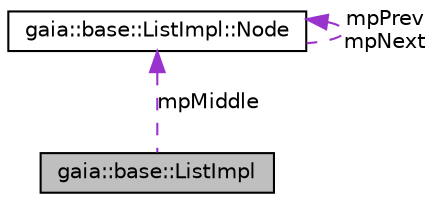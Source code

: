 digraph G
{
  edge [fontname="Helvetica",fontsize="10",labelfontname="Helvetica",labelfontsize="10"];
  node [fontname="Helvetica",fontsize="10",shape=record];
  Node1 [label="gaia::base::ListImpl",height=0.2,width=0.4,color="black", fillcolor="grey75", style="filled" fontcolor="black"];
  Node2 -> Node1 [dir=back,color="darkorchid3",fontsize="10",style="dashed",label="mpMiddle",fontname="Helvetica"];
  Node2 [label="gaia::base::ListImpl::Node",height=0.2,width=0.4,color="black", fillcolor="white", style="filled",URL="$df/d10/classgaia_1_1base_1_1_list_impl_1_1_node.html",tooltip="A node structure that will be gathered into a list."];
  Node2 -> Node2 [dir=back,color="darkorchid3",fontsize="10",style="dashed",label="mpPrev\nmpNext",fontname="Helvetica"];
}
